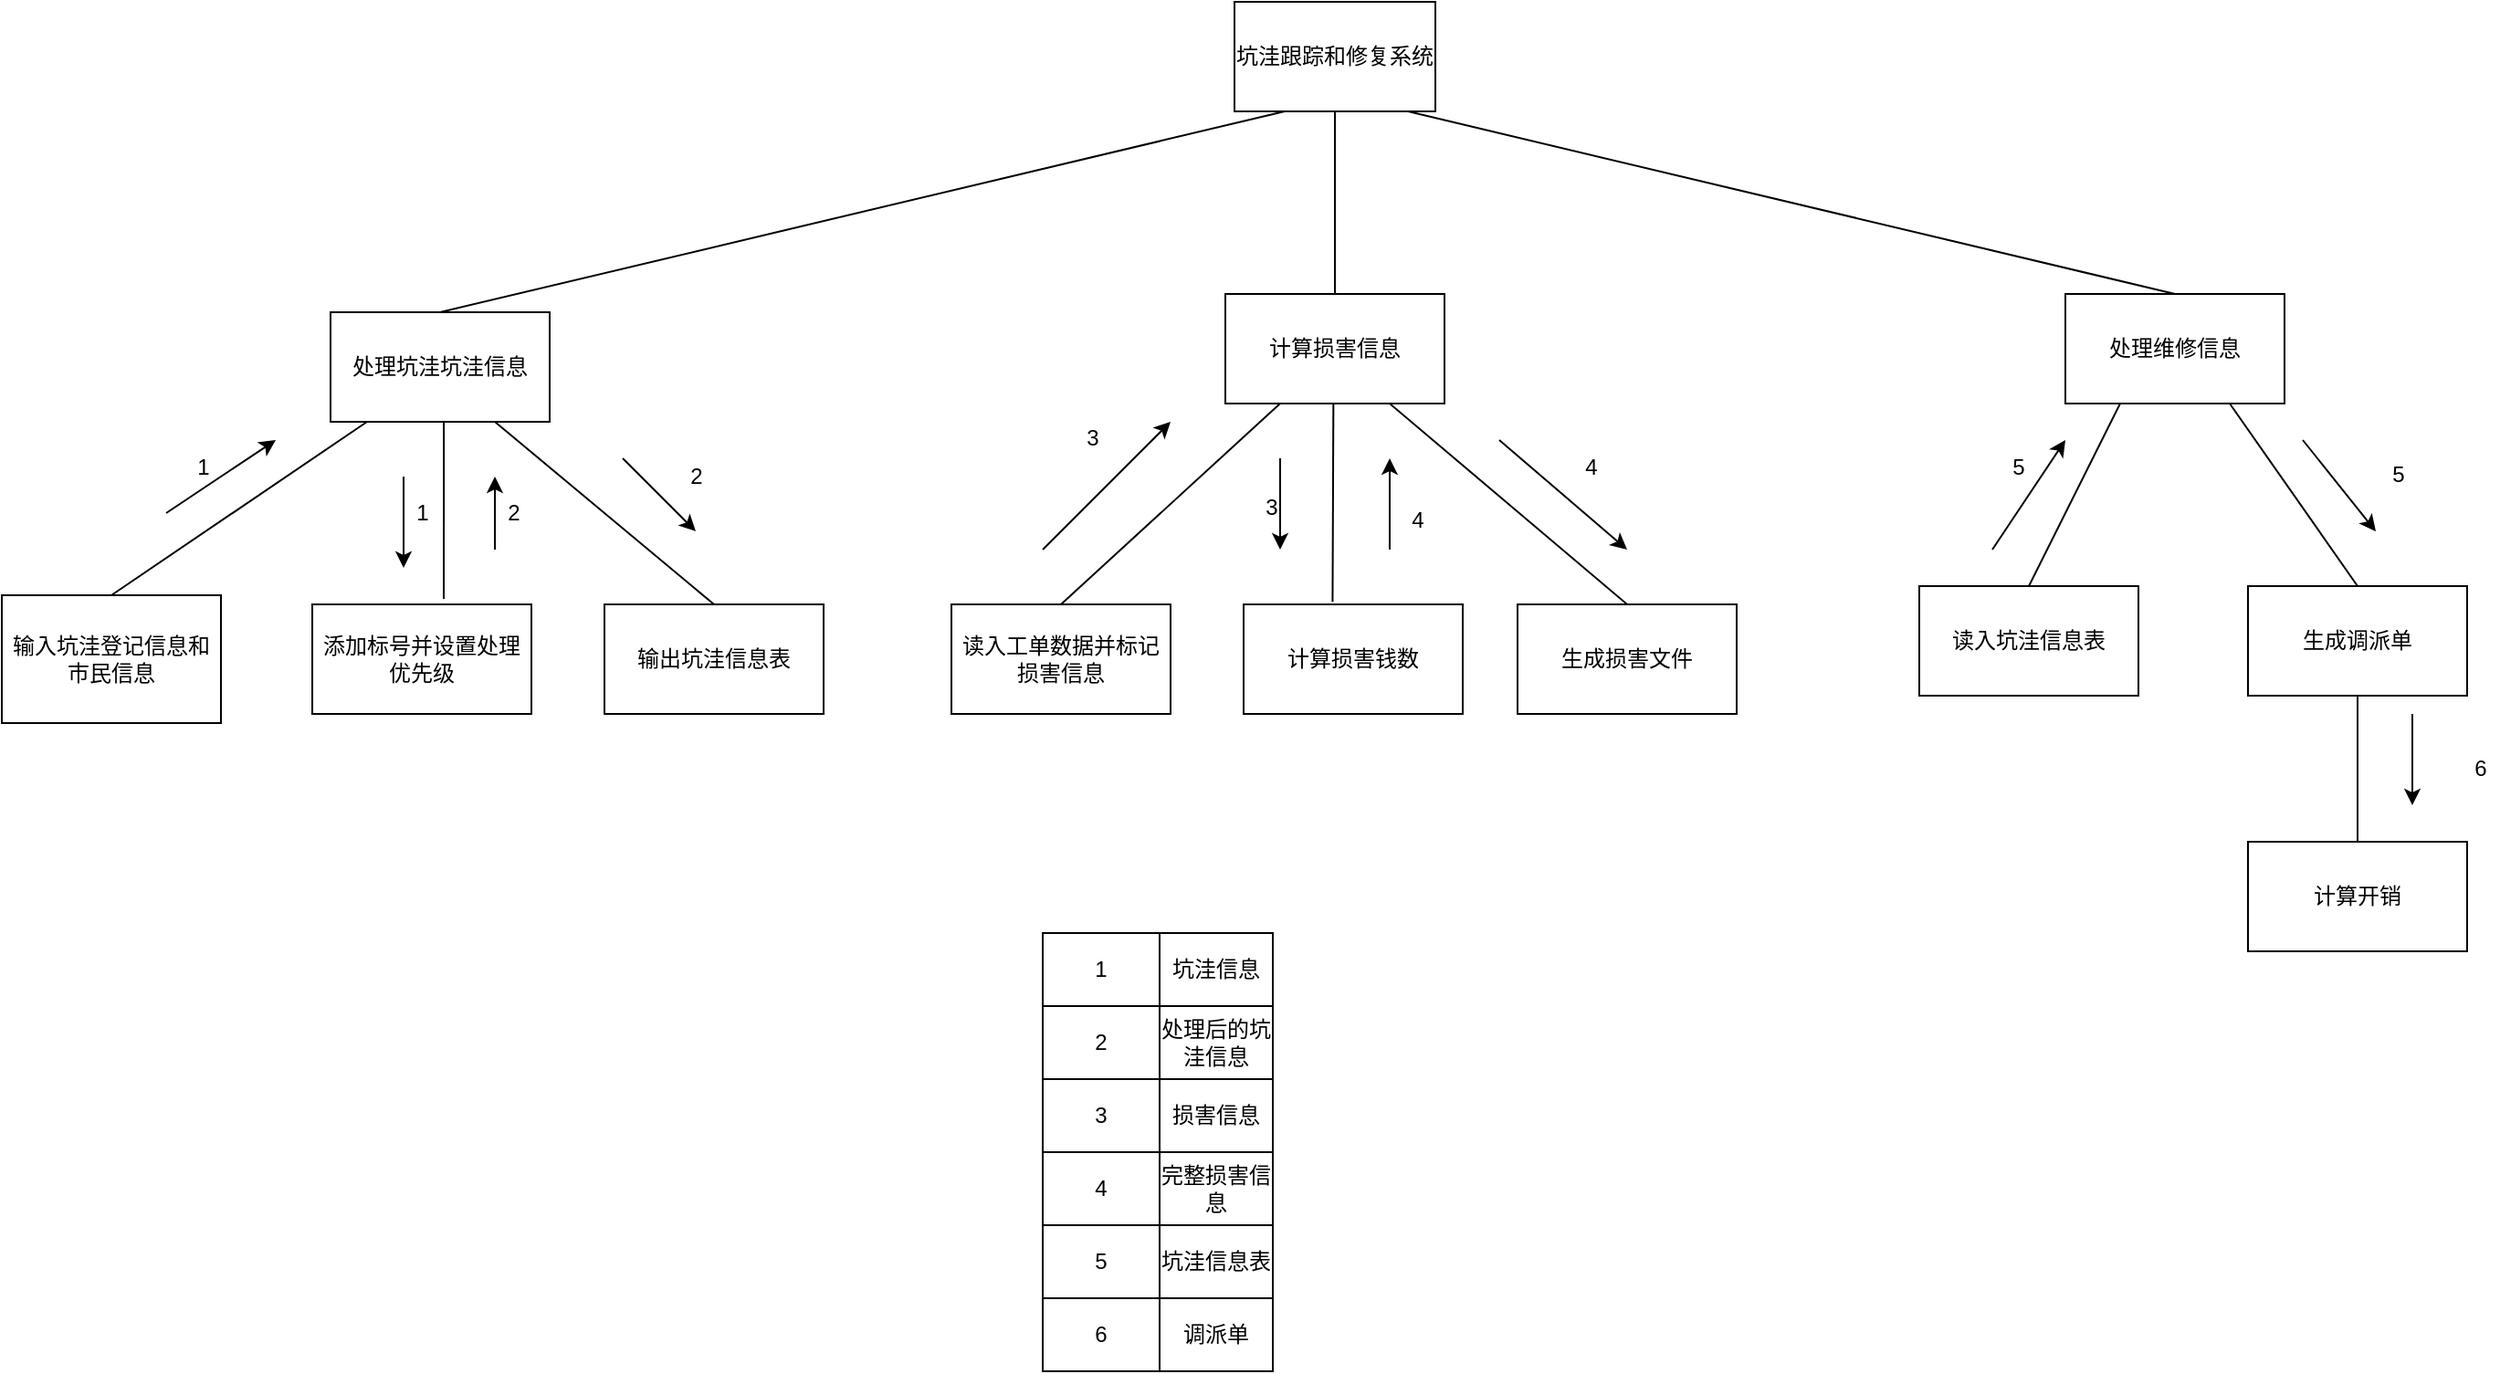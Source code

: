 <mxfile version="13.1.11" type="github"><diagram id="lu4mECETVbZfv42iSqlW" name="第 1 页"><mxGraphModel dx="1667" dy="896" grid="1" gridSize="10" guides="1" tooltips="1" connect="1" arrows="1" fold="1" page="1" pageScale="1" pageWidth="1600" pageHeight="900" math="0" shadow="0"><root><mxCell id="0"/><mxCell id="1" parent="0"/><mxCell id="3vfq-Jgj89YRfOBCcQOT-6" value="坑洼跟踪和修复系统" style="rounded=0;whiteSpace=wrap;html=1;" vertex="1" parent="1"><mxGeometry x="835" y="110" width="110" height="60" as="geometry"/></mxCell><mxCell id="3vfq-Jgj89YRfOBCcQOT-7" value="处理坑洼坑洼信息" style="rounded=0;whiteSpace=wrap;html=1;" vertex="1" parent="1"><mxGeometry x="340" y="280" width="120" height="60" as="geometry"/></mxCell><mxCell id="3vfq-Jgj89YRfOBCcQOT-12" value="" style="endArrow=none;html=1;entryX=0.25;entryY=1;entryDx=0;entryDy=0;exitX=0.5;exitY=0;exitDx=0;exitDy=0;" edge="1" parent="1" source="3vfq-Jgj89YRfOBCcQOT-7" target="3vfq-Jgj89YRfOBCcQOT-6"><mxGeometry width="50" height="50" relative="1" as="geometry"><mxPoint x="720" y="290" as="sourcePoint"/><mxPoint x="770" y="240" as="targetPoint"/></mxGeometry></mxCell><mxCell id="3vfq-Jgj89YRfOBCcQOT-13" value="计算损害信息" style="rounded=0;whiteSpace=wrap;html=1;" vertex="1" parent="1"><mxGeometry x="830" y="270" width="120" height="60" as="geometry"/></mxCell><mxCell id="3vfq-Jgj89YRfOBCcQOT-14" value="处理维修信息" style="rounded=0;whiteSpace=wrap;html=1;" vertex="1" parent="1"><mxGeometry x="1290" y="270" width="120" height="60" as="geometry"/></mxCell><mxCell id="3vfq-Jgj89YRfOBCcQOT-16" value="输入坑洼登记信息和市民信息" style="rounded=0;whiteSpace=wrap;html=1;" vertex="1" parent="1"><mxGeometry x="160" y="435" width="120" height="70" as="geometry"/></mxCell><mxCell id="3vfq-Jgj89YRfOBCcQOT-17" value="添加标号并设置处理优先级" style="rounded=0;whiteSpace=wrap;html=1;" vertex="1" parent="1"><mxGeometry x="330" y="440" width="120" height="60" as="geometry"/></mxCell><mxCell id="3vfq-Jgj89YRfOBCcQOT-18" value="输出坑洼信息表" style="rounded=0;whiteSpace=wrap;html=1;" vertex="1" parent="1"><mxGeometry x="490" y="440" width="120" height="60" as="geometry"/></mxCell><mxCell id="3vfq-Jgj89YRfOBCcQOT-19" value="读入工单数据并标记损害信息" style="rounded=0;whiteSpace=wrap;html=1;" vertex="1" parent="1"><mxGeometry x="680" y="440" width="120" height="60" as="geometry"/></mxCell><mxCell id="3vfq-Jgj89YRfOBCcQOT-20" value="计算损害钱数" style="rounded=0;whiteSpace=wrap;html=1;" vertex="1" parent="1"><mxGeometry x="840" y="440" width="120" height="60" as="geometry"/></mxCell><mxCell id="3vfq-Jgj89YRfOBCcQOT-21" value="生成损害文件" style="rounded=0;whiteSpace=wrap;html=1;" vertex="1" parent="1"><mxGeometry x="990" y="440" width="120" height="60" as="geometry"/></mxCell><mxCell id="3vfq-Jgj89YRfOBCcQOT-22" value="读入坑洼信息表" style="rounded=0;whiteSpace=wrap;html=1;" vertex="1" parent="1"><mxGeometry x="1210" y="430" width="120" height="60" as="geometry"/></mxCell><mxCell id="3vfq-Jgj89YRfOBCcQOT-23" value="生成调派单" style="rounded=0;whiteSpace=wrap;html=1;" vertex="1" parent="1"><mxGeometry x="1390" y="430" width="120" height="60" as="geometry"/></mxCell><mxCell id="3vfq-Jgj89YRfOBCcQOT-24" value="计算开销" style="rounded=0;whiteSpace=wrap;html=1;" vertex="1" parent="1"><mxGeometry x="1390" y="570" width="120" height="60" as="geometry"/></mxCell><mxCell id="3vfq-Jgj89YRfOBCcQOT-25" value="" style="endArrow=none;html=1;exitX=0.5;exitY=0;exitDx=0;exitDy=0;entryX=0.5;entryY=1;entryDx=0;entryDy=0;" edge="1" parent="1" source="3vfq-Jgj89YRfOBCcQOT-13" target="3vfq-Jgj89YRfOBCcQOT-6"><mxGeometry width="50" height="50" relative="1" as="geometry"><mxPoint x="835" y="220" as="sourcePoint"/><mxPoint x="885" y="170" as="targetPoint"/></mxGeometry></mxCell><mxCell id="3vfq-Jgj89YRfOBCcQOT-26" value="" style="endArrow=none;html=1;exitX=0.5;exitY=0;exitDx=0;exitDy=0;entryX=0.864;entryY=1;entryDx=0;entryDy=0;entryPerimeter=0;" edge="1" parent="1" source="3vfq-Jgj89YRfOBCcQOT-14" target="3vfq-Jgj89YRfOBCcQOT-6"><mxGeometry width="50" height="50" relative="1" as="geometry"><mxPoint x="900" y="280" as="sourcePoint"/><mxPoint x="910" y="190" as="targetPoint"/></mxGeometry></mxCell><mxCell id="3vfq-Jgj89YRfOBCcQOT-27" value="" style="endArrow=none;html=1;exitX=0.5;exitY=0;exitDx=0;exitDy=0;" edge="1" parent="1" source="3vfq-Jgj89YRfOBCcQOT-16"><mxGeometry width="50" height="50" relative="1" as="geometry"><mxPoint x="370" y="435" as="sourcePoint"/><mxPoint x="360" y="340" as="targetPoint"/></mxGeometry></mxCell><mxCell id="3vfq-Jgj89YRfOBCcQOT-28" value="" style="endArrow=none;html=1;exitX=0.6;exitY=-0.05;exitDx=0;exitDy=0;exitPerimeter=0;entryX=0.517;entryY=1;entryDx=0;entryDy=0;entryPerimeter=0;" edge="1" parent="1" source="3vfq-Jgj89YRfOBCcQOT-17" target="3vfq-Jgj89YRfOBCcQOT-7"><mxGeometry width="50" height="50" relative="1" as="geometry"><mxPoint x="384.59" y="440" as="sourcePoint"/><mxPoint x="410" y="350" as="targetPoint"/></mxGeometry></mxCell><mxCell id="3vfq-Jgj89YRfOBCcQOT-29" value="" style="endArrow=none;html=1;exitX=0.5;exitY=0;exitDx=0;exitDy=0;entryX=0.75;entryY=1;entryDx=0;entryDy=0;" edge="1" parent="1" source="3vfq-Jgj89YRfOBCcQOT-18" target="3vfq-Jgj89YRfOBCcQOT-7"><mxGeometry width="50" height="50" relative="1" as="geometry"><mxPoint x="409.17" y="720" as="sourcePoint"/><mxPoint x="409.17" y="620" as="targetPoint"/></mxGeometry></mxCell><mxCell id="3vfq-Jgj89YRfOBCcQOT-30" value="" style="endArrow=none;html=1;exitX=0.406;exitY=-0.022;exitDx=0;exitDy=0;entryX=0.5;entryY=1;entryDx=0;entryDy=0;exitPerimeter=0;" edge="1" parent="1" source="3vfq-Jgj89YRfOBCcQOT-20"><mxGeometry width="50" height="50" relative="1" as="geometry"><mxPoint x="889.17" y="430" as="sourcePoint"/><mxPoint x="889.17" y="330" as="targetPoint"/></mxGeometry></mxCell><mxCell id="3vfq-Jgj89YRfOBCcQOT-31" value="" style="endArrow=none;html=1;exitX=0.5;exitY=0;exitDx=0;exitDy=0;" edge="1" parent="1" source="3vfq-Jgj89YRfOBCcQOT-19"><mxGeometry width="50" height="50" relative="1" as="geometry"><mxPoint x="860" y="420" as="sourcePoint"/><mxPoint x="860" y="330" as="targetPoint"/></mxGeometry></mxCell><mxCell id="3vfq-Jgj89YRfOBCcQOT-32" value="" style="endArrow=none;html=1;exitX=0.5;exitY=0;exitDx=0;exitDy=0;entryX=0.75;entryY=1;entryDx=0;entryDy=0;" edge="1" parent="1" source="3vfq-Jgj89YRfOBCcQOT-21" target="3vfq-Jgj89YRfOBCcQOT-13"><mxGeometry width="50" height="50" relative="1" as="geometry"><mxPoint x="439.17" y="750" as="sourcePoint"/><mxPoint x="439.17" y="650" as="targetPoint"/></mxGeometry></mxCell><mxCell id="3vfq-Jgj89YRfOBCcQOT-33" value="" style="endArrow=none;html=1;exitX=0.5;exitY=0;exitDx=0;exitDy=0;entryX=0.25;entryY=1;entryDx=0;entryDy=0;" edge="1" parent="1" source="3vfq-Jgj89YRfOBCcQOT-22" target="3vfq-Jgj89YRfOBCcQOT-14"><mxGeometry width="50" height="50" relative="1" as="geometry"><mxPoint x="990.0" y="720" as="sourcePoint"/><mxPoint x="990.0" y="620" as="targetPoint"/></mxGeometry></mxCell><mxCell id="3vfq-Jgj89YRfOBCcQOT-34" value="" style="endArrow=none;html=1;exitX=0.5;exitY=0;exitDx=0;exitDy=0;entryX=0.75;entryY=1;entryDx=0;entryDy=0;" edge="1" parent="1" source="3vfq-Jgj89YRfOBCcQOT-23" target="3vfq-Jgj89YRfOBCcQOT-14"><mxGeometry width="50" height="50" relative="1" as="geometry"><mxPoint x="1000" y="730" as="sourcePoint"/><mxPoint x="1000" y="630" as="targetPoint"/></mxGeometry></mxCell><mxCell id="3vfq-Jgj89YRfOBCcQOT-35" value="" style="endArrow=none;html=1;exitX=0.5;exitY=0;exitDx=0;exitDy=0;entryX=0.5;entryY=1;entryDx=0;entryDy=0;" edge="1" parent="1" source="3vfq-Jgj89YRfOBCcQOT-24" target="3vfq-Jgj89YRfOBCcQOT-23"><mxGeometry width="50" height="50" relative="1" as="geometry"><mxPoint x="1010" y="740" as="sourcePoint"/><mxPoint x="1010" y="640" as="targetPoint"/></mxGeometry></mxCell><mxCell id="3vfq-Jgj89YRfOBCcQOT-57" value="" style="endArrow=classic;html=1;" edge="1" parent="1"><mxGeometry width="50" height="50" relative="1" as="geometry"><mxPoint x="250" y="390" as="sourcePoint"/><mxPoint x="310" y="350" as="targetPoint"/></mxGeometry></mxCell><mxCell id="3vfq-Jgj89YRfOBCcQOT-58" value="1" style="text;html=1;align=center;verticalAlign=middle;resizable=0;points=[];autosize=1;" vertex="1" parent="1"><mxGeometry x="260" y="355" width="20" height="20" as="geometry"/></mxCell><mxCell id="3vfq-Jgj89YRfOBCcQOT-59" value="" style="endArrow=classic;html=1;" edge="1" parent="1"><mxGeometry width="50" height="50" relative="1" as="geometry"><mxPoint x="380" y="370" as="sourcePoint"/><mxPoint x="380" y="420" as="targetPoint"/></mxGeometry></mxCell><mxCell id="3vfq-Jgj89YRfOBCcQOT-60" value="1" style="text;html=1;align=center;verticalAlign=middle;resizable=0;points=[];autosize=1;" vertex="1" parent="1"><mxGeometry x="380" y="380" width="20" height="20" as="geometry"/></mxCell><mxCell id="3vfq-Jgj89YRfOBCcQOT-63" value="" style="endArrow=classic;html=1;" edge="1" parent="1"><mxGeometry width="50" height="50" relative="1" as="geometry"><mxPoint x="430" y="410" as="sourcePoint"/><mxPoint x="430" y="370" as="targetPoint"/></mxGeometry></mxCell><mxCell id="3vfq-Jgj89YRfOBCcQOT-64" value="2" style="text;html=1;align=center;verticalAlign=middle;resizable=0;points=[];autosize=1;" vertex="1" parent="1"><mxGeometry x="430" y="380" width="20" height="20" as="geometry"/></mxCell><mxCell id="3vfq-Jgj89YRfOBCcQOT-65" value="" style="endArrow=classic;html=1;" edge="1" parent="1"><mxGeometry width="50" height="50" relative="1" as="geometry"><mxPoint x="500" y="360" as="sourcePoint"/><mxPoint x="540" y="400" as="targetPoint"/></mxGeometry></mxCell><mxCell id="3vfq-Jgj89YRfOBCcQOT-66" value="2" style="text;html=1;align=center;verticalAlign=middle;resizable=0;points=[];autosize=1;" vertex="1" parent="1"><mxGeometry x="530" y="360" width="20" height="20" as="geometry"/></mxCell><mxCell id="3vfq-Jgj89YRfOBCcQOT-69" value="" style="endArrow=classic;html=1;" edge="1" parent="1"><mxGeometry width="50" height="50" relative="1" as="geometry"><mxPoint x="730" y="410" as="sourcePoint"/><mxPoint x="800" y="340" as="targetPoint"/></mxGeometry></mxCell><mxCell id="3vfq-Jgj89YRfOBCcQOT-70" value="3" style="text;html=1;align=center;verticalAlign=middle;resizable=0;points=[];autosize=1;" vertex="1" parent="1"><mxGeometry x="747" y="339" width="20" height="20" as="geometry"/></mxCell><mxCell id="3vfq-Jgj89YRfOBCcQOT-71" value="" style="endArrow=classic;html=1;" edge="1" parent="1"><mxGeometry width="50" height="50" relative="1" as="geometry"><mxPoint x="860" y="360" as="sourcePoint"/><mxPoint x="860" y="410" as="targetPoint"/></mxGeometry></mxCell><mxCell id="3vfq-Jgj89YRfOBCcQOT-72" value="3" style="text;html=1;align=center;verticalAlign=middle;resizable=0;points=[];autosize=1;" vertex="1" parent="1"><mxGeometry x="845" y="377" width="20" height="20" as="geometry"/></mxCell><mxCell id="3vfq-Jgj89YRfOBCcQOT-75" value="" style="endArrow=classic;html=1;" edge="1" parent="1"><mxGeometry width="50" height="50" relative="1" as="geometry"><mxPoint x="920" y="410" as="sourcePoint"/><mxPoint x="920" y="360" as="targetPoint"/></mxGeometry></mxCell><mxCell id="3vfq-Jgj89YRfOBCcQOT-76" value="4" style="text;html=1;align=center;verticalAlign=middle;resizable=0;points=[];autosize=1;" vertex="1" parent="1"><mxGeometry x="925" y="384" width="20" height="20" as="geometry"/></mxCell><mxCell id="3vfq-Jgj89YRfOBCcQOT-77" value="" style="endArrow=classic;html=1;" edge="1" parent="1"><mxGeometry width="50" height="50" relative="1" as="geometry"><mxPoint x="980" y="350" as="sourcePoint"/><mxPoint x="1050" y="410" as="targetPoint"/></mxGeometry></mxCell><mxCell id="3vfq-Jgj89YRfOBCcQOT-78" value="4" style="text;html=1;align=center;verticalAlign=middle;resizable=0;points=[];autosize=1;" vertex="1" parent="1"><mxGeometry x="1020" y="355" width="20" height="20" as="geometry"/></mxCell><mxCell id="3vfq-Jgj89YRfOBCcQOT-81" value="" style="endArrow=classic;html=1;" edge="1" parent="1"><mxGeometry width="50" height="50" relative="1" as="geometry"><mxPoint x="1250" y="410" as="sourcePoint"/><mxPoint x="1290" y="350" as="targetPoint"/></mxGeometry></mxCell><mxCell id="3vfq-Jgj89YRfOBCcQOT-82" value="5" style="text;html=1;align=center;verticalAlign=middle;resizable=0;points=[];autosize=1;" vertex="1" parent="1"><mxGeometry x="1254" y="355" width="20" height="20" as="geometry"/></mxCell><mxCell id="3vfq-Jgj89YRfOBCcQOT-83" value="" style="endArrow=classic;html=1;" edge="1" parent="1"><mxGeometry width="50" height="50" relative="1" as="geometry"><mxPoint x="1420" y="350" as="sourcePoint"/><mxPoint x="1460" y="400" as="targetPoint"/></mxGeometry></mxCell><mxCell id="3vfq-Jgj89YRfOBCcQOT-84" value="5" style="text;html=1;align=center;verticalAlign=middle;resizable=0;points=[];autosize=1;" vertex="1" parent="1"><mxGeometry x="1462" y="359" width="20" height="20" as="geometry"/></mxCell><mxCell id="3vfq-Jgj89YRfOBCcQOT-88" value="" style="endArrow=classic;html=1;" edge="1" parent="1"><mxGeometry width="50" height="50" relative="1" as="geometry"><mxPoint x="1480" y="500" as="sourcePoint"/><mxPoint x="1480" y="550" as="targetPoint"/></mxGeometry></mxCell><mxCell id="3vfq-Jgj89YRfOBCcQOT-89" value="6" style="text;html=1;align=center;verticalAlign=middle;resizable=0;points=[];autosize=1;" vertex="1" parent="1"><mxGeometry x="1507" y="520" width="20" height="20" as="geometry"/></mxCell><mxCell id="3vfq-Jgj89YRfOBCcQOT-36" value="" style="html=1;whiteSpace=wrap;container=1;collapsible=0;childLayout=tableLayout;" vertex="1" parent="1"><mxGeometry x="730" y="620" width="126" height="240" as="geometry"/></mxCell><mxCell id="3vfq-Jgj89YRfOBCcQOT-37" value="" style="html=1;whiteSpace=wrap;collapsible=0;dropTarget=0;pointerEvents=0;fillColor=none;strokeColor=none;points=[[0,0.5],[1,0.5]];portConstraint=eastwest;" vertex="1" parent="3vfq-Jgj89YRfOBCcQOT-36"><mxGeometry width="126" height="40" as="geometry"/></mxCell><mxCell id="3vfq-Jgj89YRfOBCcQOT-38" value="1" style="shape=partialRectangle;html=1;whiteSpace=wrap;connectable=0;fillColor=none;" vertex="1" parent="3vfq-Jgj89YRfOBCcQOT-37"><mxGeometry width="64" height="40" as="geometry"/></mxCell><mxCell id="3vfq-Jgj89YRfOBCcQOT-39" value="坑洼信息" style="shape=partialRectangle;html=1;whiteSpace=wrap;connectable=0;fillColor=none;" vertex="1" parent="3vfq-Jgj89YRfOBCcQOT-37"><mxGeometry x="64" width="62" height="40" as="geometry"/></mxCell><mxCell id="3vfq-Jgj89YRfOBCcQOT-41" value="" style="html=1;whiteSpace=wrap;collapsible=0;dropTarget=0;pointerEvents=0;fillColor=none;strokeColor=none;points=[[0,0.5],[1,0.5]];portConstraint=eastwest;" vertex="1" parent="3vfq-Jgj89YRfOBCcQOT-36"><mxGeometry y="40" width="126" height="40" as="geometry"/></mxCell><mxCell id="3vfq-Jgj89YRfOBCcQOT-42" value="2" style="shape=partialRectangle;html=1;whiteSpace=wrap;connectable=0;fillColor=none;" vertex="1" parent="3vfq-Jgj89YRfOBCcQOT-41"><mxGeometry width="64" height="40" as="geometry"/></mxCell><mxCell id="3vfq-Jgj89YRfOBCcQOT-43" value="处理后的坑洼信息" style="shape=partialRectangle;html=1;whiteSpace=wrap;connectable=0;fillColor=none;" vertex="1" parent="3vfq-Jgj89YRfOBCcQOT-41"><mxGeometry x="64" width="62" height="40" as="geometry"/></mxCell><mxCell id="3vfq-Jgj89YRfOBCcQOT-45" value="" style="html=1;whiteSpace=wrap;collapsible=0;dropTarget=0;pointerEvents=0;fillColor=none;strokeColor=none;points=[[0,0.5],[1,0.5]];portConstraint=eastwest;" vertex="1" parent="3vfq-Jgj89YRfOBCcQOT-36"><mxGeometry y="80" width="126" height="40" as="geometry"/></mxCell><mxCell id="3vfq-Jgj89YRfOBCcQOT-46" value="3" style="shape=partialRectangle;html=1;whiteSpace=wrap;connectable=0;fillColor=none;" vertex="1" parent="3vfq-Jgj89YRfOBCcQOT-45"><mxGeometry width="64" height="40" as="geometry"/></mxCell><mxCell id="3vfq-Jgj89YRfOBCcQOT-47" value="损害信息" style="shape=partialRectangle;html=1;whiteSpace=wrap;connectable=0;fillColor=none;" vertex="1" parent="3vfq-Jgj89YRfOBCcQOT-45"><mxGeometry x="64" width="62" height="40" as="geometry"/></mxCell><mxCell id="3vfq-Jgj89YRfOBCcQOT-49" value="" style="html=1;whiteSpace=wrap;collapsible=0;dropTarget=0;pointerEvents=0;fillColor=none;strokeColor=none;points=[[0,0.5],[1,0.5]];portConstraint=eastwest;" vertex="1" parent="3vfq-Jgj89YRfOBCcQOT-36"><mxGeometry y="120" width="126" height="40" as="geometry"/></mxCell><mxCell id="3vfq-Jgj89YRfOBCcQOT-50" value="4" style="shape=partialRectangle;html=1;whiteSpace=wrap;connectable=0;fillColor=none;" vertex="1" parent="3vfq-Jgj89YRfOBCcQOT-49"><mxGeometry width="64" height="40" as="geometry"/></mxCell><mxCell id="3vfq-Jgj89YRfOBCcQOT-51" value="完整损害信息" style="shape=partialRectangle;html=1;whiteSpace=wrap;connectable=0;fillColor=none;" vertex="1" parent="3vfq-Jgj89YRfOBCcQOT-49"><mxGeometry x="64" width="62" height="40" as="geometry"/></mxCell><mxCell id="3vfq-Jgj89YRfOBCcQOT-53" value="" style="html=1;whiteSpace=wrap;collapsible=0;dropTarget=0;pointerEvents=0;fillColor=none;strokeColor=none;points=[[0,0.5],[1,0.5]];portConstraint=eastwest;" vertex="1" parent="3vfq-Jgj89YRfOBCcQOT-36"><mxGeometry y="160" width="126" height="40" as="geometry"/></mxCell><mxCell id="3vfq-Jgj89YRfOBCcQOT-54" value="5" style="shape=partialRectangle;html=1;whiteSpace=wrap;connectable=0;fillColor=none;" vertex="1" parent="3vfq-Jgj89YRfOBCcQOT-53"><mxGeometry width="64" height="40" as="geometry"/></mxCell><mxCell id="3vfq-Jgj89YRfOBCcQOT-55" value="坑洼信息表" style="shape=partialRectangle;html=1;whiteSpace=wrap;connectable=0;fillColor=none;" vertex="1" parent="3vfq-Jgj89YRfOBCcQOT-53"><mxGeometry x="64" width="62" height="40" as="geometry"/></mxCell><mxCell id="3vfq-Jgj89YRfOBCcQOT-85" style="html=1;whiteSpace=wrap;collapsible=0;dropTarget=0;pointerEvents=0;fillColor=none;strokeColor=none;points=[[0,0.5],[1,0.5]];portConstraint=eastwest;" vertex="1" parent="3vfq-Jgj89YRfOBCcQOT-36"><mxGeometry y="200" width="126" height="40" as="geometry"/></mxCell><mxCell id="3vfq-Jgj89YRfOBCcQOT-86" value="6" style="shape=partialRectangle;html=1;whiteSpace=wrap;connectable=0;fillColor=none;" vertex="1" parent="3vfq-Jgj89YRfOBCcQOT-85"><mxGeometry width="64" height="40" as="geometry"/></mxCell><mxCell id="3vfq-Jgj89YRfOBCcQOT-87" value="调派单" style="shape=partialRectangle;html=1;whiteSpace=wrap;connectable=0;fillColor=none;" vertex="1" parent="3vfq-Jgj89YRfOBCcQOT-85"><mxGeometry x="64" width="62" height="40" as="geometry"/></mxCell></root></mxGraphModel></diagram></mxfile>